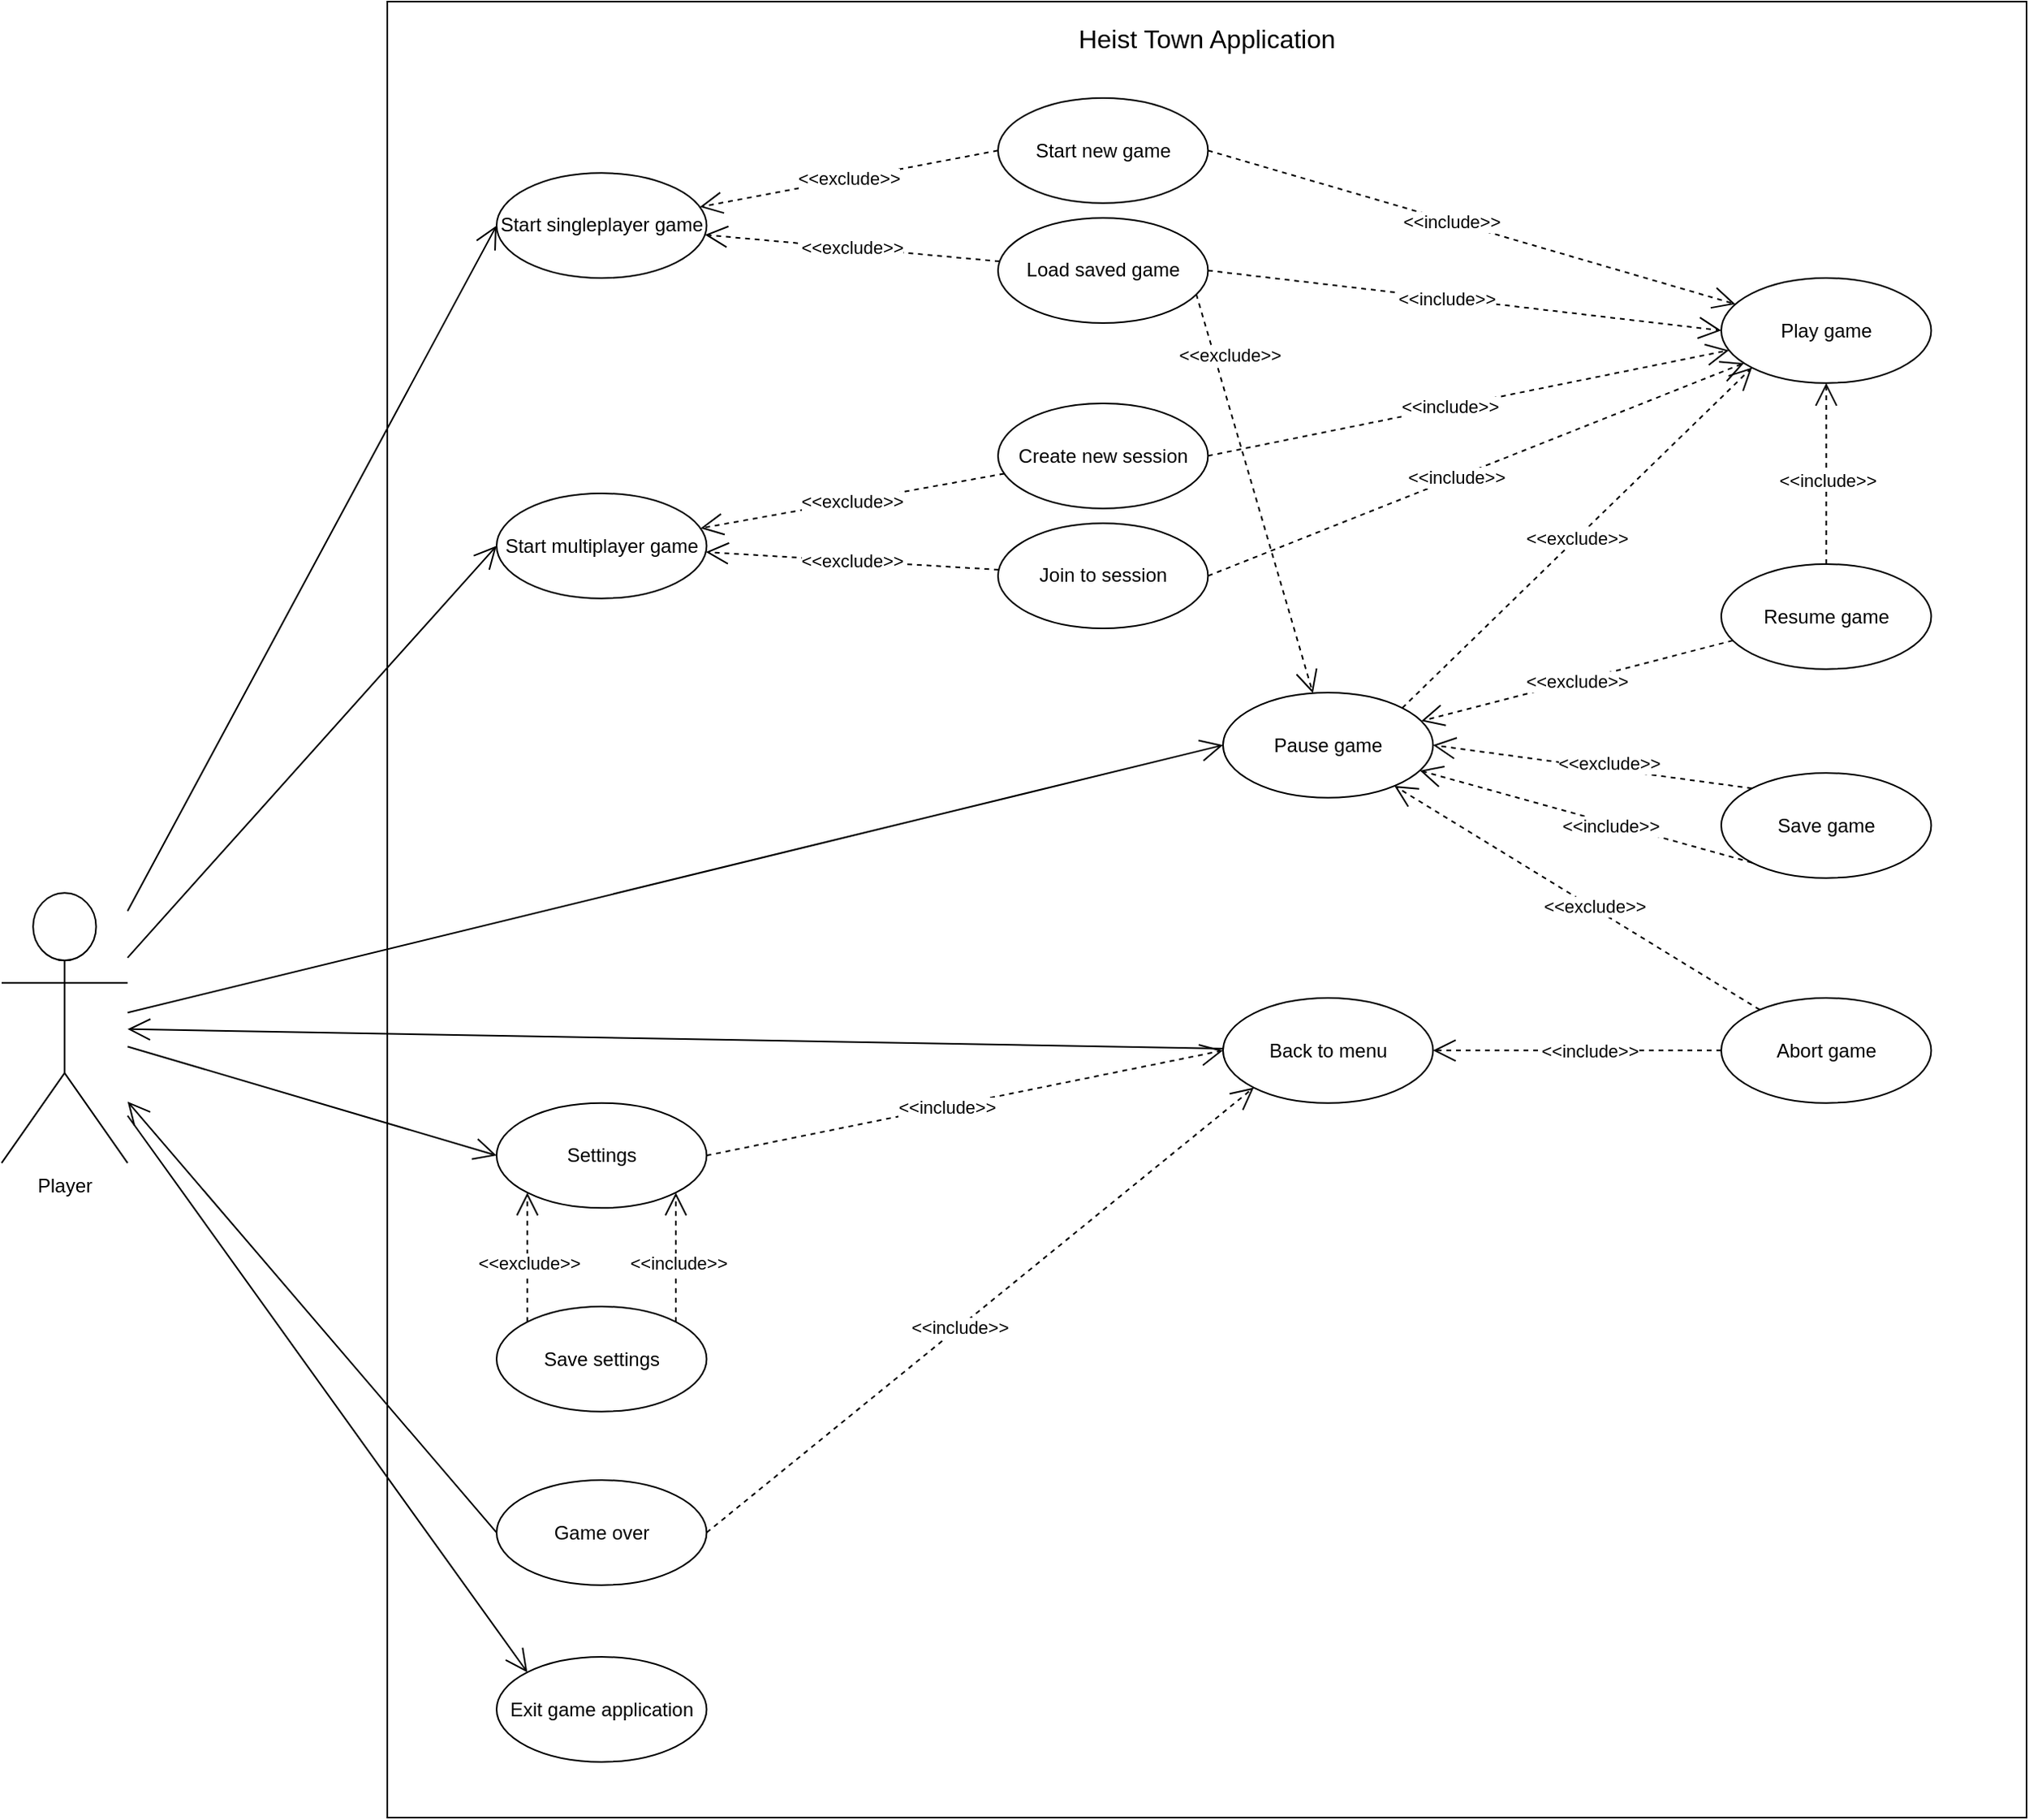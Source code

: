 <mxfile version="18.0.1" type="device"><diagram id="OFNCjv3M_vU0Cnj-4Xob" name="Page-1"><mxGraphModel dx="1296" dy="806" grid="1" gridSize="10" guides="1" tooltips="1" connect="1" arrows="1" fold="1" page="1" pageScale="1" pageWidth="827" pageHeight="1169" math="0" shadow="0"><root><mxCell id="0"/><mxCell id="1" parent="0"/><mxCell id="XBycMvmKAfTvKJ7PQ768-34" value="" style="rounded=0;whiteSpace=wrap;html=1;fillColor=none;" vertex="1" parent="1"><mxGeometry x="280" y="20" width="1020" height="1130" as="geometry"/></mxCell><mxCell id="hmJ5x-_wfvUp_eUZU1uf-2" value="Heist Town Application" style="text;html=1;strokeColor=none;fillColor=none;align=center;verticalAlign=middle;whiteSpace=wrap;rounded=0;fontSize=16;" parent="1" vertex="1"><mxGeometry x="692.002" y="33.333" width="196.001" height="18.667" as="geometry"/></mxCell><mxCell id="hmJ5x-_wfvUp_eUZU1uf-3" value="Player" style="shape=umlActor;verticalLabelPosition=bottom;labelBackgroundColor=#ffffff;verticalAlign=top;html=1;outlineConnect=0;fillColor=none;align=center;" parent="1" vertex="1"><mxGeometry x="40" y="574.667" width="78.4" height="168" as="geometry"/></mxCell><mxCell id="hmJ5x-_wfvUp_eUZU1uf-7" value="Start singleplayer game" style="ellipse;whiteSpace=wrap;html=1;fillColor=none;" parent="1" vertex="1"><mxGeometry x="348.001" y="126.667" width="130.667" height="65.333" as="geometry"/></mxCell><mxCell id="hmJ5x-_wfvUp_eUZU1uf-10" value="" style="endArrow=open;endFill=1;endSize=12;html=1;entryX=0;entryY=0.5;entryDx=0;entryDy=0;" parent="1" source="hmJ5x-_wfvUp_eUZU1uf-3" target="hmJ5x-_wfvUp_eUZU1uf-7" edge="1"><mxGeometry width="160" relative="1" as="geometry"><mxPoint x="239.734" y="397.333" as="sourcePoint"/><mxPoint x="389.068" y="397.333" as="targetPoint"/></mxGeometry></mxCell><mxCell id="hmJ5x-_wfvUp_eUZU1uf-11" value="Pause game" style="ellipse;whiteSpace=wrap;html=1;fillColor=none;" parent="1" vertex="1"><mxGeometry x="800.002" y="449.997" width="130.667" height="65.333" as="geometry"/></mxCell><mxCell id="hmJ5x-_wfvUp_eUZU1uf-12" value="" style="endArrow=open;endFill=1;endSize=12;html=1;entryX=0;entryY=0.5;entryDx=0;entryDy=0;" parent="1" source="hmJ5x-_wfvUp_eUZU1uf-3" target="hmJ5x-_wfvUp_eUZU1uf-11" edge="1"><mxGeometry width="160" relative="1" as="geometry"><mxPoint x="342.401" y="444" as="sourcePoint"/><mxPoint x="491.735" y="444" as="targetPoint"/></mxGeometry></mxCell><mxCell id="hmJ5x-_wfvUp_eUZU1uf-13" value="Resume game" style="ellipse;whiteSpace=wrap;html=1;fillColor=none;" parent="1" vertex="1"><mxGeometry x="1109.996" y="369.997" width="130.667" height="65.333" as="geometry"/></mxCell><mxCell id="hmJ5x-_wfvUp_eUZU1uf-15" value="Game over" style="ellipse;whiteSpace=wrap;html=1;fillColor=none;" parent="1" vertex="1"><mxGeometry x="348.001" y="939.997" width="130.667" height="65.333" as="geometry"/></mxCell><mxCell id="hmJ5x-_wfvUp_eUZU1uf-16" value="" style="endArrow=open;endFill=1;endSize=12;html=1;exitX=0;exitY=0.5;exitDx=0;exitDy=0;" parent="1" source="hmJ5x-_wfvUp_eUZU1uf-15" target="hmJ5x-_wfvUp_eUZU1uf-3" edge="1"><mxGeometry width="160" relative="1" as="geometry"><mxPoint x="305.068" y="621.333" as="sourcePoint"/><mxPoint x="454.401" y="621.333" as="targetPoint"/></mxGeometry></mxCell><mxCell id="hmJ5x-_wfvUp_eUZU1uf-18" value="&amp;lt;&amp;lt;exclude&amp;gt;&amp;gt;" style="endArrow=open;endSize=12;dashed=1;html=1;entryX=0;entryY=1;entryDx=0;entryDy=0;exitX=1;exitY=0;exitDx=0;exitDy=0;" parent="1" source="hmJ5x-_wfvUp_eUZU1uf-11" target="hmJ5x-_wfvUp_eUZU1uf-29" edge="1"><mxGeometry width="160" relative="1" as="geometry"><mxPoint x="426.401" y="453.333" as="sourcePoint"/><mxPoint x="529.068" y="630.667" as="targetPoint"/></mxGeometry></mxCell><mxCell id="hmJ5x-_wfvUp_eUZU1uf-20" value="Abort game" style="ellipse;whiteSpace=wrap;html=1;fillColor=none;" parent="1" vertex="1"><mxGeometry x="1109.992" y="640" width="130.667" height="65.333" as="geometry"/></mxCell><mxCell id="hmJ5x-_wfvUp_eUZU1uf-22" value="&amp;lt;&amp;lt;exclude&amp;gt;&amp;gt;" style="endArrow=open;endSize=12;dashed=1;html=1;" parent="1" source="hmJ5x-_wfvUp_eUZU1uf-20" target="hmJ5x-_wfvUp_eUZU1uf-11" edge="1"><mxGeometry x="-0.08" width="160" relative="1" as="geometry"><mxPoint x="553.335" y="490.667" as="sourcePoint"/><mxPoint x="547.735" y="434.667" as="targetPoint"/><mxPoint x="1" as="offset"/></mxGeometry></mxCell><mxCell id="hmJ5x-_wfvUp_eUZU1uf-23" value="&amp;lt;&amp;lt;exclude&amp;gt;&amp;gt;" style="endArrow=open;endSize=12;dashed=1;html=1;" parent="1" source="hmJ5x-_wfvUp_eUZU1uf-13" target="hmJ5x-_wfvUp_eUZU1uf-11" edge="1"><mxGeometry width="160" relative="1" as="geometry"><mxPoint x="594.402" y="514" as="sourcePoint"/><mxPoint x="519.735" y="462.667" as="targetPoint"/></mxGeometry></mxCell><mxCell id="hmJ5x-_wfvUp_eUZU1uf-24" value="Back to menu" style="ellipse;whiteSpace=wrap;html=1;fillColor=none;" parent="1" vertex="1"><mxGeometry x="800.006" y="639.997" width="130.667" height="65.333" as="geometry"/></mxCell><mxCell id="hmJ5x-_wfvUp_eUZU1uf-27" value="&amp;lt;&amp;lt;include&amp;gt;&amp;gt;" style="endArrow=open;endSize=12;dashed=1;html=1;entryX=0;entryY=1;entryDx=0;entryDy=0;exitX=1;exitY=0.5;exitDx=0;exitDy=0;" parent="1" source="hmJ5x-_wfvUp_eUZU1uf-15" target="hmJ5x-_wfvUp_eUZU1uf-24" edge="1"><mxGeometry x="-0.08" width="160" relative="1" as="geometry"><mxPoint x="426.401" y="630.667" as="sourcePoint"/><mxPoint x="426.401" y="574.667" as="targetPoint"/><mxPoint x="1" as="offset"/></mxGeometry></mxCell><mxCell id="hmJ5x-_wfvUp_eUZU1uf-28" value="&amp;lt;&amp;lt;include&amp;gt;&amp;gt;" style="endArrow=open;endSize=12;dashed=1;html=1;" parent="1" source="hmJ5x-_wfvUp_eUZU1uf-20" target="hmJ5x-_wfvUp_eUZU1uf-24" edge="1"><mxGeometry x="-0.08" width="160" relative="1" as="geometry"><mxPoint x="482.402" y="784.667" as="sourcePoint"/><mxPoint x="557.068" y="784.667" as="targetPoint"/><mxPoint x="1" as="offset"/></mxGeometry></mxCell><mxCell id="hmJ5x-_wfvUp_eUZU1uf-29" value="Play game" style="ellipse;whiteSpace=wrap;html=1;fillColor=none;" parent="1" vertex="1"><mxGeometry x="1109.996" y="192.0" width="130.667" height="65.333" as="geometry"/></mxCell><mxCell id="hmJ5x-_wfvUp_eUZU1uf-30" value="&amp;lt;&amp;lt;include&amp;gt;&amp;gt;" style="endArrow=open;endSize=12;dashed=1;html=1;exitX=1;exitY=0.5;exitDx=0;exitDy=0;entryX=0;entryY=0.5;entryDx=0;entryDy=0;" parent="1" source="XBycMvmKAfTvKJ7PQ768-19" target="hmJ5x-_wfvUp_eUZU1uf-29" edge="1"><mxGeometry x="-0.08" width="160" relative="1" as="geometry"><mxPoint x="510.402" y="369.333" as="sourcePoint"/><mxPoint x="532.651" y="416.883" as="targetPoint"/><mxPoint x="1" as="offset"/></mxGeometry></mxCell><mxCell id="hmJ5x-_wfvUp_eUZU1uf-33" value="Settings" style="ellipse;whiteSpace=wrap;html=1;fillColor=none;" parent="1" vertex="1"><mxGeometry x="348.001" y="705.333" width="130.667" height="65.333" as="geometry"/></mxCell><mxCell id="hmJ5x-_wfvUp_eUZU1uf-34" value="" style="endArrow=open;endFill=1;endSize=12;html=1;entryX=0;entryY=0.5;entryDx=0;entryDy=0;" parent="1" source="hmJ5x-_wfvUp_eUZU1uf-3" target="hmJ5x-_wfvUp_eUZU1uf-33" edge="1"><mxGeometry width="160" relative="1" as="geometry"><mxPoint x="174.4" y="515.085" as="sourcePoint"/><mxPoint x="361.068" y="467.333" as="targetPoint"/></mxGeometry></mxCell><mxCell id="hmJ5x-_wfvUp_eUZU1uf-35" value="&amp;lt;&amp;lt;include&amp;gt;&amp;gt;" style="endArrow=open;endSize=12;dashed=1;html=1;entryX=0;entryY=0.5;entryDx=0;entryDy=0;exitX=1;exitY=0.5;exitDx=0;exitDy=0;" parent="1" source="hmJ5x-_wfvUp_eUZU1uf-33" target="hmJ5x-_wfvUp_eUZU1uf-24" edge="1"><mxGeometry x="-0.08" width="160" relative="1" as="geometry"><mxPoint x="491.735" y="542" as="sourcePoint"/><mxPoint x="566.402" y="542" as="targetPoint"/><mxPoint x="1" as="offset"/></mxGeometry></mxCell><mxCell id="hmJ5x-_wfvUp_eUZU1uf-37" value="&amp;lt;&amp;lt;include&amp;gt;&amp;gt;" style="endArrow=open;endSize=12;dashed=1;html=1;exitX=0.5;exitY=0;exitDx=0;exitDy=0;entryX=0.5;entryY=1;entryDx=0;entryDy=0;" parent="1" source="hmJ5x-_wfvUp_eUZU1uf-13" target="hmJ5x-_wfvUp_eUZU1uf-29" edge="1"><mxGeometry x="-0.08" width="160" relative="1" as="geometry"><mxPoint x="495.468" y="374" as="sourcePoint"/><mxPoint x="571.068" y="374" as="targetPoint"/><mxPoint x="1" as="offset"/></mxGeometry></mxCell><mxCell id="hmJ5x-_wfvUp_eUZU1uf-39" value="Exit game application" style="ellipse;whiteSpace=wrap;html=1;fillColor=none;" parent="1" vertex="1"><mxGeometry x="348.001" y="1049.997" width="130.667" height="65.333" as="geometry"/></mxCell><mxCell id="hmJ5x-_wfvUp_eUZU1uf-40" value="" style="endArrow=open;endFill=1;endSize=12;html=1;entryX=0;entryY=0;entryDx=0;entryDy=0;" parent="1" source="hmJ5x-_wfvUp_eUZU1uf-3" target="hmJ5x-_wfvUp_eUZU1uf-39" edge="1"><mxGeometry width="160" relative="1" as="geometry"><mxPoint x="62.4" y="628.507" as="sourcePoint"/><mxPoint x="361.068" y="980.667" as="targetPoint"/></mxGeometry></mxCell><mxCell id="XBycMvmKAfTvKJ7PQ768-7" value="Save settings" style="ellipse;whiteSpace=wrap;html=1;fillColor=none;" vertex="1" parent="1"><mxGeometry x="348.001" y="832.003" width="130.667" height="65.333" as="geometry"/></mxCell><mxCell id="XBycMvmKAfTvKJ7PQ768-8" value="&amp;lt;&amp;lt;include&amp;gt;&amp;gt;" style="endArrow=open;endSize=12;dashed=1;html=1;exitX=1;exitY=0;exitDx=0;exitDy=0;entryX=1;entryY=1;entryDx=0;entryDy=0;" edge="1" parent="1" source="XBycMvmKAfTvKJ7PQ768-7" target="hmJ5x-_wfvUp_eUZU1uf-33"><mxGeometry x="-0.08" width="160" relative="1" as="geometry"><mxPoint x="495.468" y="747.333" as="sourcePoint"/><mxPoint x="540" y="840" as="targetPoint"/><mxPoint x="1" as="offset"/></mxGeometry></mxCell><mxCell id="XBycMvmKAfTvKJ7PQ768-9" value="&amp;lt;&amp;lt;exclude&amp;gt;&amp;gt;" style="endArrow=open;endSize=12;dashed=1;html=1;exitX=0;exitY=0;exitDx=0;exitDy=0;entryX=0;entryY=1;entryDx=0;entryDy=0;" edge="1" parent="1" source="XBycMvmKAfTvKJ7PQ768-7" target="hmJ5x-_wfvUp_eUZU1uf-33"><mxGeometry x="-0.08" width="160" relative="1" as="geometry"><mxPoint x="426.401" y="630.667" as="sourcePoint"/><mxPoint x="380" y="770" as="targetPoint"/><mxPoint x="1" as="offset"/></mxGeometry></mxCell><mxCell id="XBycMvmKAfTvKJ7PQ768-10" value="Start multiplayer game" style="ellipse;whiteSpace=wrap;html=1;fillColor=none;" vertex="1" parent="1"><mxGeometry x="348.001" y="325.997" width="130.667" height="65.333" as="geometry"/></mxCell><mxCell id="XBycMvmKAfTvKJ7PQ768-11" value="" style="endArrow=open;endFill=1;endSize=12;html=1;entryX=0;entryY=0.5;entryDx=0;entryDy=0;" edge="1" parent="1" source="hmJ5x-_wfvUp_eUZU1uf-3" target="XBycMvmKAfTvKJ7PQ768-10"><mxGeometry width="160" relative="1" as="geometry"><mxPoint x="90.4" y="617.704" as="sourcePoint"/><mxPoint x="361.068" y="467.333" as="targetPoint"/></mxGeometry></mxCell><mxCell id="XBycMvmKAfTvKJ7PQ768-12" value="Create new session" style="ellipse;whiteSpace=wrap;html=1;fillColor=none;" vertex="1" parent="1"><mxGeometry x="660.002" y="270" width="130.667" height="65.333" as="geometry"/></mxCell><mxCell id="XBycMvmKAfTvKJ7PQ768-14" value="Join to session" style="ellipse;whiteSpace=wrap;html=1;fillColor=none;" vertex="1" parent="1"><mxGeometry x="660.002" y="344.667" width="130.667" height="65.333" as="geometry"/></mxCell><mxCell id="XBycMvmKAfTvKJ7PQ768-15" value="&amp;lt;&amp;lt;include&amp;gt;&amp;gt;" style="endArrow=open;endSize=12;dashed=1;html=1;exitX=1;exitY=0.5;exitDx=0;exitDy=0;" edge="1" parent="1" source="XBycMvmKAfTvKJ7PQ768-12" target="hmJ5x-_wfvUp_eUZU1uf-29"><mxGeometry x="-0.08" width="160" relative="1" as="geometry"><mxPoint x="491.735" y="206" as="sourcePoint"/><mxPoint x="870.67" y="262" as="targetPoint"/><mxPoint x="1" as="offset"/></mxGeometry></mxCell><mxCell id="XBycMvmKAfTvKJ7PQ768-16" value="&amp;lt;&amp;lt;include&amp;gt;&amp;gt;" style="endArrow=open;endSize=12;dashed=1;html=1;exitX=1;exitY=0.5;exitDx=0;exitDy=0;" edge="1" parent="1" source="XBycMvmKAfTvKJ7PQ768-14" target="hmJ5x-_wfvUp_eUZU1uf-29"><mxGeometry x="-0.08" width="160" relative="1" as="geometry"><mxPoint x="656.002" y="271.333" as="sourcePoint"/><mxPoint x="867.87" y="266.667" as="targetPoint"/><mxPoint x="1" as="offset"/></mxGeometry></mxCell><mxCell id="XBycMvmKAfTvKJ7PQ768-17" value="&amp;lt;&amp;lt;exclude&amp;gt;&amp;gt;" style="endArrow=open;endSize=12;dashed=1;html=1;" edge="1" parent="1" source="XBycMvmKAfTvKJ7PQ768-14" target="XBycMvmKAfTvKJ7PQ768-10"><mxGeometry width="160" relative="1" as="geometry"><mxPoint x="777.805" y="565.568" as="sourcePoint"/><mxPoint x="636.866" y="509.099" as="targetPoint"/></mxGeometry></mxCell><mxCell id="XBycMvmKAfTvKJ7PQ768-18" value="&amp;lt;&amp;lt;exclude&amp;gt;&amp;gt;" style="endArrow=open;endSize=12;dashed=1;html=1;" edge="1" parent="1" source="XBycMvmKAfTvKJ7PQ768-12" target="XBycMvmKAfTvKJ7PQ768-10"><mxGeometry x="-0.001" width="160" relative="1" as="geometry"><mxPoint x="530.346" y="361.453" as="sourcePoint"/><mxPoint x="473.548" y="349.343" as="targetPoint"/><mxPoint as="offset"/></mxGeometry></mxCell><mxCell id="XBycMvmKAfTvKJ7PQ768-19" value="Load saved game" style="ellipse;whiteSpace=wrap;html=1;fillColor=none;" vertex="1" parent="1"><mxGeometry x="660.002" y="154.67" width="130.667" height="65.333" as="geometry"/></mxCell><mxCell id="XBycMvmKAfTvKJ7PQ768-20" value="Start new game" style="ellipse;whiteSpace=wrap;html=1;fillColor=none;" vertex="1" parent="1"><mxGeometry x="660.002" y="80.003" width="130.667" height="65.333" as="geometry"/></mxCell><mxCell id="XBycMvmKAfTvKJ7PQ768-22" value="&amp;lt;&amp;lt;include&amp;gt;&amp;gt;" style="endArrow=open;endSize=12;dashed=1;html=1;exitX=1;exitY=0.5;exitDx=0;exitDy=0;" edge="1" parent="1" source="XBycMvmKAfTvKJ7PQ768-20" target="hmJ5x-_wfvUp_eUZU1uf-29"><mxGeometry x="-0.08" width="160" relative="1" as="geometry"><mxPoint x="684.002" y="206" as="sourcePoint"/><mxPoint x="870.67" y="262" as="targetPoint"/><mxPoint x="1" as="offset"/></mxGeometry></mxCell><mxCell id="XBycMvmKAfTvKJ7PQ768-23" value="&amp;lt;&amp;lt;exclude&amp;gt;&amp;gt;" style="endArrow=open;endSize=12;dashed=1;html=1;exitX=0;exitY=0.5;exitDx=0;exitDy=0;" edge="1" parent="1" source="XBycMvmKAfTvKJ7PQ768-20" target="hmJ5x-_wfvUp_eUZU1uf-7"><mxGeometry x="-0.001" width="160" relative="1" as="geometry"><mxPoint x="558.209" y="302.38" as="sourcePoint"/><mxPoint x="454.976" y="324.103" as="targetPoint"/><mxPoint as="offset"/></mxGeometry></mxCell><mxCell id="XBycMvmKAfTvKJ7PQ768-24" value="&amp;lt;&amp;lt;exclude&amp;gt;&amp;gt;" style="endArrow=open;endSize=12;dashed=1;html=1;" edge="1" parent="1" source="XBycMvmKAfTvKJ7PQ768-19" target="hmJ5x-_wfvUp_eUZU1uf-7"><mxGeometry x="-0.001" width="160" relative="1" as="geometry"><mxPoint x="553.335" y="131.333" as="sourcePoint"/><mxPoint x="442.244" y="183.611" as="targetPoint"/><mxPoint as="offset"/></mxGeometry></mxCell><mxCell id="XBycMvmKAfTvKJ7PQ768-25" value="Save game" style="ellipse;whiteSpace=wrap;html=1;fillColor=none;" vertex="1" parent="1"><mxGeometry x="1109.996" y="500.003" width="130.667" height="65.333" as="geometry"/></mxCell><mxCell id="XBycMvmKAfTvKJ7PQ768-26" value="&amp;lt;&amp;lt;exclude&amp;gt;&amp;gt;" style="endArrow=open;endSize=12;dashed=1;html=1;exitX=0;exitY=0;exitDx=0;exitDy=0;entryX=1;entryY=0.5;entryDx=0;entryDy=0;" edge="1" parent="1" source="XBycMvmKAfTvKJ7PQ768-25" target="hmJ5x-_wfvUp_eUZU1uf-11"><mxGeometry x="-0.096" y="-3" width="160" relative="1" as="geometry"><mxPoint x="899.139" y="584.235" as="sourcePoint"/><mxPoint x="774.067" y="499.765" as="targetPoint"/><mxPoint as="offset"/></mxGeometry></mxCell><mxCell id="XBycMvmKAfTvKJ7PQ768-27" value="&amp;lt;&amp;lt;include&amp;gt;&amp;gt;" style="endArrow=open;endSize=12;dashed=1;html=1;exitX=0;exitY=1;exitDx=0;exitDy=0;" edge="1" parent="1" source="XBycMvmKAfTvKJ7PQ768-25" target="hmJ5x-_wfvUp_eUZU1uf-11"><mxGeometry x="-0.151" y="2" width="160" relative="1" as="geometry"><mxPoint x="814.669" y="621.333" as="sourcePoint"/><mxPoint x="862.049" y="767.261" as="targetPoint"/><mxPoint as="offset"/></mxGeometry></mxCell><mxCell id="XBycMvmKAfTvKJ7PQ768-28" value="&amp;lt;&amp;lt;exclude&amp;gt;&amp;gt;" style="endArrow=open;endSize=12;dashed=1;html=1;exitX=0.944;exitY=0.724;exitDx=0;exitDy=0;exitPerimeter=0;" edge="1" parent="1" source="XBycMvmKAfTvKJ7PQ768-19" target="hmJ5x-_wfvUp_eUZU1uf-11"><mxGeometry x="-0.674" y="9" width="160" relative="1" as="geometry"><mxPoint x="784.315" y="631.194" as="sourcePoint"/><mxPoint x="665.335" y="201.333" as="targetPoint"/><mxPoint as="offset"/></mxGeometry></mxCell><mxCell id="XBycMvmKAfTvKJ7PQ768-29" value="" style="endArrow=open;endFill=1;endSize=12;html=1;" edge="1" parent="1" source="hmJ5x-_wfvUp_eUZU1uf-24" target="hmJ5x-_wfvUp_eUZU1uf-3"><mxGeometry width="160" relative="1" as="geometry"><mxPoint x="329.334" y="971.333" as="sourcePoint"/><mxPoint x="90.4" y="660.975" as="targetPoint"/></mxGeometry></mxCell></root></mxGraphModel></diagram></mxfile>